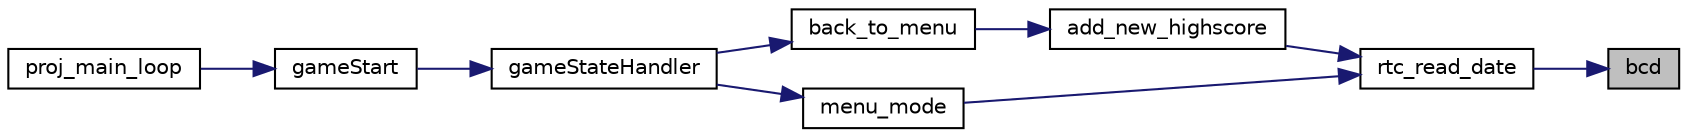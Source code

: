 digraph "bcd"
{
 // LATEX_PDF_SIZE
  edge [fontname="Helvetica",fontsize="10",labelfontname="Helvetica",labelfontsize="10"];
  node [fontname="Helvetica",fontsize="10",shape=record];
  rankdir="RL";
  Node1 [label="bcd",height=0.2,width=0.4,color="black", fillcolor="grey75", style="filled", fontcolor="black",tooltip="Checks if it is in bcd."];
  Node1 -> Node2 [dir="back",color="midnightblue",fontsize="10",style="solid",fontname="Helvetica"];
  Node2 [label="rtc_read_date",height=0.2,width=0.4,color="black", fillcolor="white", style="filled",URL="$rtc_8h.html#ae2d4030307cef7e5e87606f7e09be07b",tooltip="Subscribes interrupts to the RTC."];
  Node2 -> Node3 [dir="back",color="midnightblue",fontsize="10",style="solid",fontname="Helvetica"];
  Node3 [label="add_new_highscore",height=0.2,width=0.4,color="black", fillcolor="white", style="filled",URL="$highscores_8h.html#a036d2ad88dfbaa6c51569daff10640ca",tooltip="Add new highscore to highscores."];
  Node3 -> Node4 [dir="back",color="midnightblue",fontsize="10",style="solid",fontname="Helvetica"];
  Node4 [label="back_to_menu",height=0.2,width=0.4,color="black", fillcolor="white", style="filled",URL="$game_8h.html#ae7ed124302f000fe36828382c93950aa",tooltip="Go to main menu if button is pressed and save score if in Save Score mode."];
  Node4 -> Node5 [dir="back",color="midnightblue",fontsize="10",style="solid",fontname="Helvetica"];
  Node5 [label="gameStateHandler",height=0.2,width=0.4,color="black", fillcolor="white", style="filled",URL="$game_8h.html#a8df558a332b33b1b0be4f15a02438531",tooltip="Load letters,sentences and xpm's, set graphics mode and start game."];
  Node5 -> Node6 [dir="back",color="midnightblue",fontsize="10",style="solid",fontname="Helvetica"];
  Node6 [label="gameStart",height=0.2,width=0.4,color="black", fillcolor="white", style="filled",URL="$game_8h.html#aaaff4e132cd3b41673859b2b4ea1159f",tooltip="Load letters,sentences and xpm's, set graphics mode and start game."];
  Node6 -> Node7 [dir="back",color="midnightblue",fontsize="10",style="solid",fontname="Helvetica"];
  Node7 [label="proj_main_loop",height=0.2,width=0.4,color="black", fillcolor="white", style="filled",URL="$proj_8c.html#a2a16f651eccbd248e1ad3b3b924b143b",tooltip=" "];
  Node2 -> Node8 [dir="back",color="midnightblue",fontsize="10",style="solid",fontname="Helvetica"];
  Node8 [label="menu_mode",height=0.2,width=0.4,color="black", fillcolor="white", style="filled",URL="$game_8h.html#a384fd7bc5dd16b6f904889a9b44d0ca6",tooltip="Draw menu components, buttons and mouse and go to game modes if buttons are pressed."];
  Node8 -> Node5 [dir="back",color="midnightblue",fontsize="10",style="solid",fontname="Helvetica"];
}
